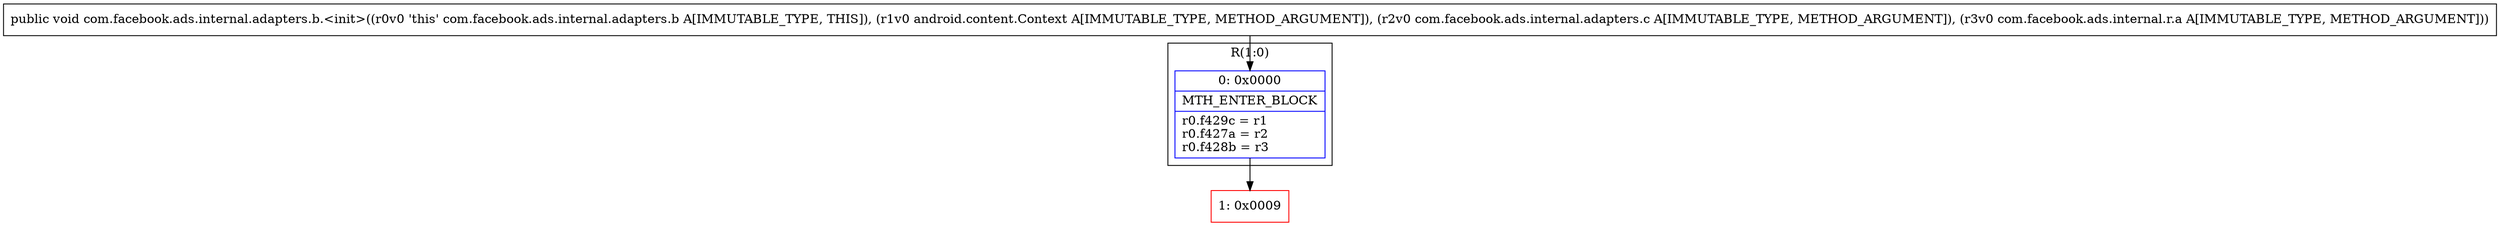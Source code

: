 digraph "CFG forcom.facebook.ads.internal.adapters.b.\<init\>(Landroid\/content\/Context;Lcom\/facebook\/ads\/internal\/adapters\/c;Lcom\/facebook\/ads\/internal\/r\/a;)V" {
subgraph cluster_Region_1366760250 {
label = "R(1:0)";
node [shape=record,color=blue];
Node_0 [shape=record,label="{0\:\ 0x0000|MTH_ENTER_BLOCK\l|r0.f429c = r1\lr0.f427a = r2\lr0.f428b = r3\l}"];
}
Node_1 [shape=record,color=red,label="{1\:\ 0x0009}"];
MethodNode[shape=record,label="{public void com.facebook.ads.internal.adapters.b.\<init\>((r0v0 'this' com.facebook.ads.internal.adapters.b A[IMMUTABLE_TYPE, THIS]), (r1v0 android.content.Context A[IMMUTABLE_TYPE, METHOD_ARGUMENT]), (r2v0 com.facebook.ads.internal.adapters.c A[IMMUTABLE_TYPE, METHOD_ARGUMENT]), (r3v0 com.facebook.ads.internal.r.a A[IMMUTABLE_TYPE, METHOD_ARGUMENT])) }"];
MethodNode -> Node_0;
Node_0 -> Node_1;
}

